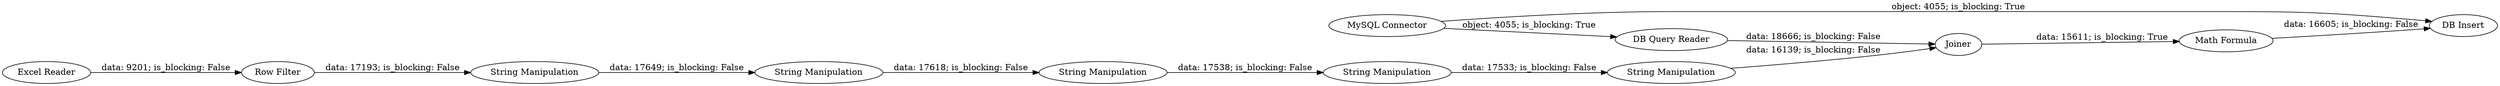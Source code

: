 digraph {
	"-6685235854962003296_7" [label="MySQL Connector"]
	"-6685235854962003296_10" [label="Math Formula"]
	"-6685235854962003296_4" [label="String Manipulation"]
	"-6685235854962003296_12" [label="String Manipulation"]
	"-6685235854962003296_8" [label="DB Query Reader"]
	"-6685235854962003296_2" [label="Row Filter"]
	"-6685235854962003296_3" [label="String Manipulation"]
	"-6685235854962003296_5" [label="String Manipulation"]
	"-6685235854962003296_9" [label=Joiner]
	"-6685235854962003296_6" [label="String Manipulation"]
	"-6685235854962003296_1" [label="Excel Reader"]
	"-6685235854962003296_11" [label="DB Insert"]
	"-6685235854962003296_9" -> "-6685235854962003296_10" [label="data: 15611; is_blocking: True"]
	"-6685235854962003296_10" -> "-6685235854962003296_11" [label="data: 16605; is_blocking: False"]
	"-6685235854962003296_7" -> "-6685235854962003296_11" [label="object: 4055; is_blocking: True"]
	"-6685235854962003296_12" -> "-6685235854962003296_9" [label="data: 16139; is_blocking: False"]
	"-6685235854962003296_3" -> "-6685235854962003296_4" [label="data: 17649; is_blocking: False"]
	"-6685235854962003296_1" -> "-6685235854962003296_2" [label="data: 9201; is_blocking: False"]
	"-6685235854962003296_7" -> "-6685235854962003296_8" [label="object: 4055; is_blocking: True"]
	"-6685235854962003296_6" -> "-6685235854962003296_12" [label="data: 17533; is_blocking: False"]
	"-6685235854962003296_2" -> "-6685235854962003296_3" [label="data: 17193; is_blocking: False"]
	"-6685235854962003296_5" -> "-6685235854962003296_6" [label="data: 17538; is_blocking: False"]
	"-6685235854962003296_8" -> "-6685235854962003296_9" [label="data: 18666; is_blocking: False"]
	"-6685235854962003296_4" -> "-6685235854962003296_5" [label="data: 17618; is_blocking: False"]
	rankdir=LR
}
